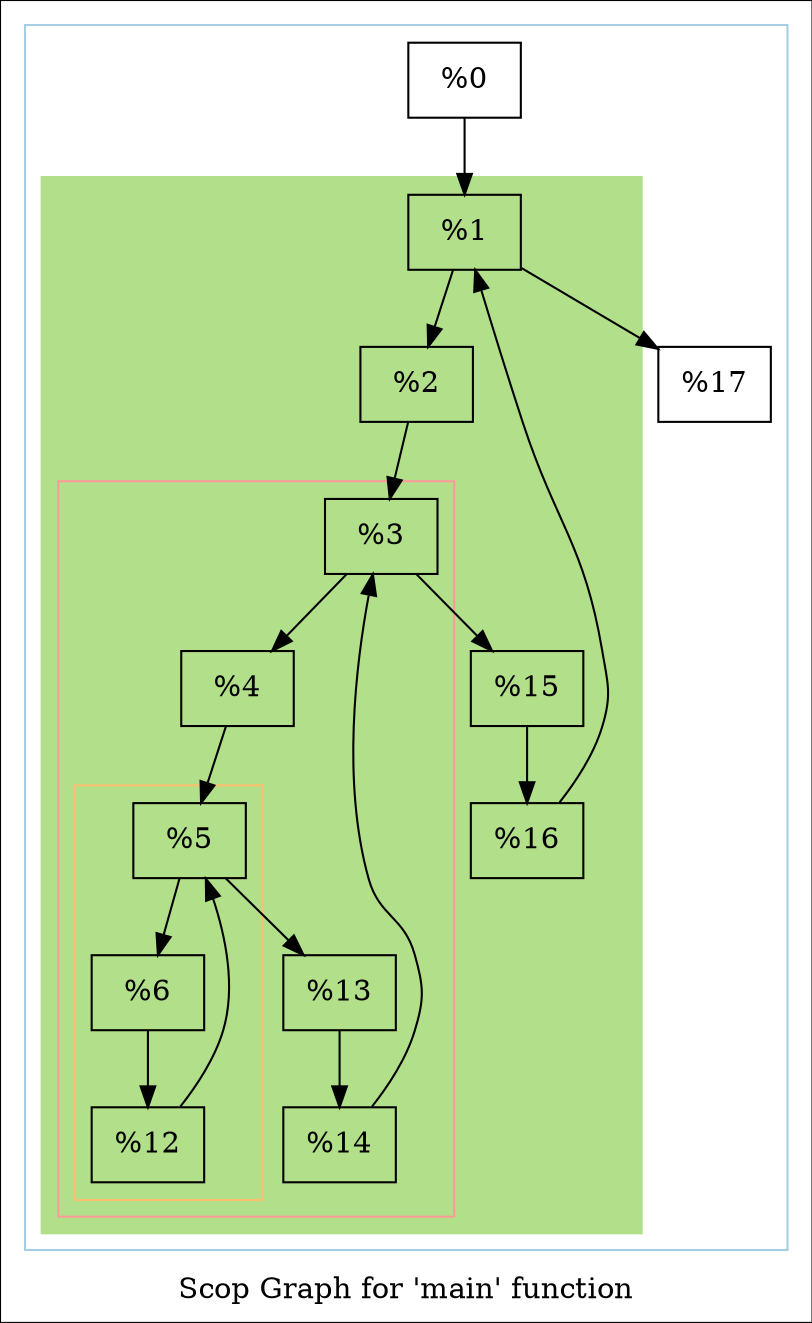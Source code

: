 digraph "Scop Graph for 'main' function" {
	label="Scop Graph for 'main' function";

	Node0x74b2b0 [shape=record,label="{%0}"];
	Node0x74b2b0 -> Node0x747f50;
	Node0x747f50 [shape=record,label="{%1}"];
	Node0x747f50 -> Node0x747ad0;
	Node0x747f50 -> Node0x74b400;
	Node0x747ad0 [shape=record,label="{%2}"];
	Node0x747ad0 -> Node0x747f20;
	Node0x747f20 [shape=record,label="{%3}"];
	Node0x747f20 -> Node0x74b4f0;
	Node0x747f20 -> Node0x74b550;
	Node0x74b4f0 [shape=record,label="{%4}"];
	Node0x74b4f0 -> Node0x74b460;
	Node0x74b460 [shape=record,label="{%5}"];
	Node0x74b460 -> Node0x74b300;
	Node0x74b460 -> Node0x74b700;
	Node0x74b300 [shape=record,label="{%6}"];
	Node0x74b300 -> Node0x74b760;
	Node0x74b760 [shape=record,label="{%12}"];
	Node0x74b760 -> Node0x74b460[constraint=false];
	Node0x74b700 [shape=record,label="{%13}"];
	Node0x74b700 -> Node0x74bbd0;
	Node0x74bbd0 [shape=record,label="{%14}"];
	Node0x74bbd0 -> Node0x747f20[constraint=false];
	Node0x74b550 [shape=record,label="{%15}"];
	Node0x74b550 -> Node0x74bc30;
	Node0x74bc30 [shape=record,label="{%16}"];
	Node0x74bc30 -> Node0x747f50[constraint=false];
	Node0x74b400 [shape=record,label="{%17}"];
	colorscheme = "paired12"
        subgraph cluster_0x74ac40 {
          label = "";
          style = solid;
          color = 1
          subgraph cluster_0x747c40 {
            label = "";
            style = filled;
            color = 3            subgraph cluster_0x747bc0 {
              label = "";
              style = solid;
              color = 5
              subgraph cluster_0x74ad80 {
                label = "";
                style = solid;
                color = 7
                Node0x74b460;
                Node0x74b300;
                Node0x74b760;
              }
              Node0x747f20;
              Node0x74b4f0;
              Node0x74b700;
              Node0x74bbd0;
            }
            Node0x747f50;
            Node0x747ad0;
            Node0x74b550;
            Node0x74bc30;
          }
          Node0x74b2b0;
          Node0x74b400;
        }
}
